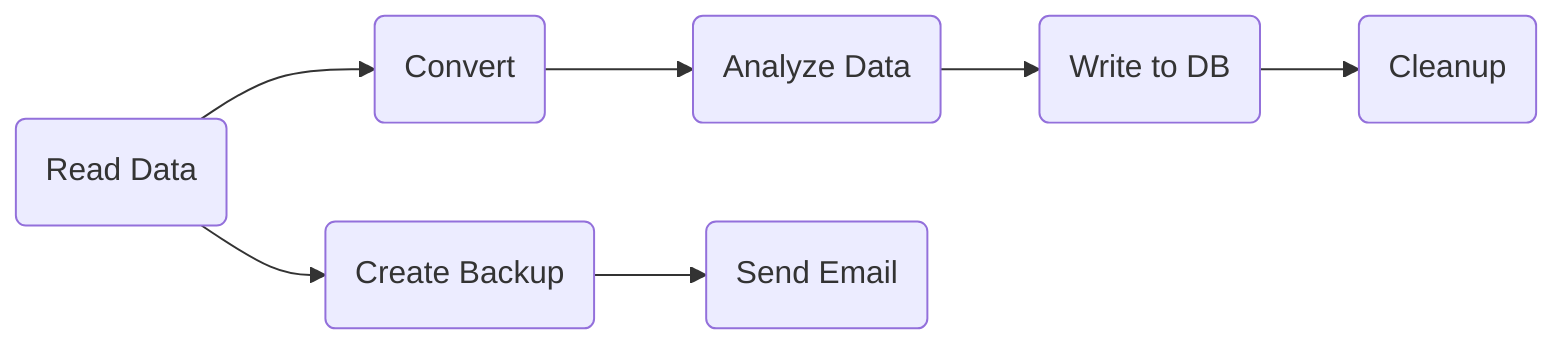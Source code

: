 graph LR
    Read(Read Data) --> Convert(Convert)
    Read(Read Data) --> Copy(Create Backup)
    Convert --> Analyze(Analyze Data)
    Analyze --> Write(Write to DB)
    Write --> Cleanup(Cleanup)
    Copy --> Inform(Send Email)

%% Status: 2025-10-05T22:00:00Z
%% Read: Success (2000s)
%% Convert: Success (18s)
%% Analyze: Success (180s)
%% Write: Running (14s)
%% Cleanup: Waiting (100s)
%% Copy: Failed (212s)
%% Inform: Waiting